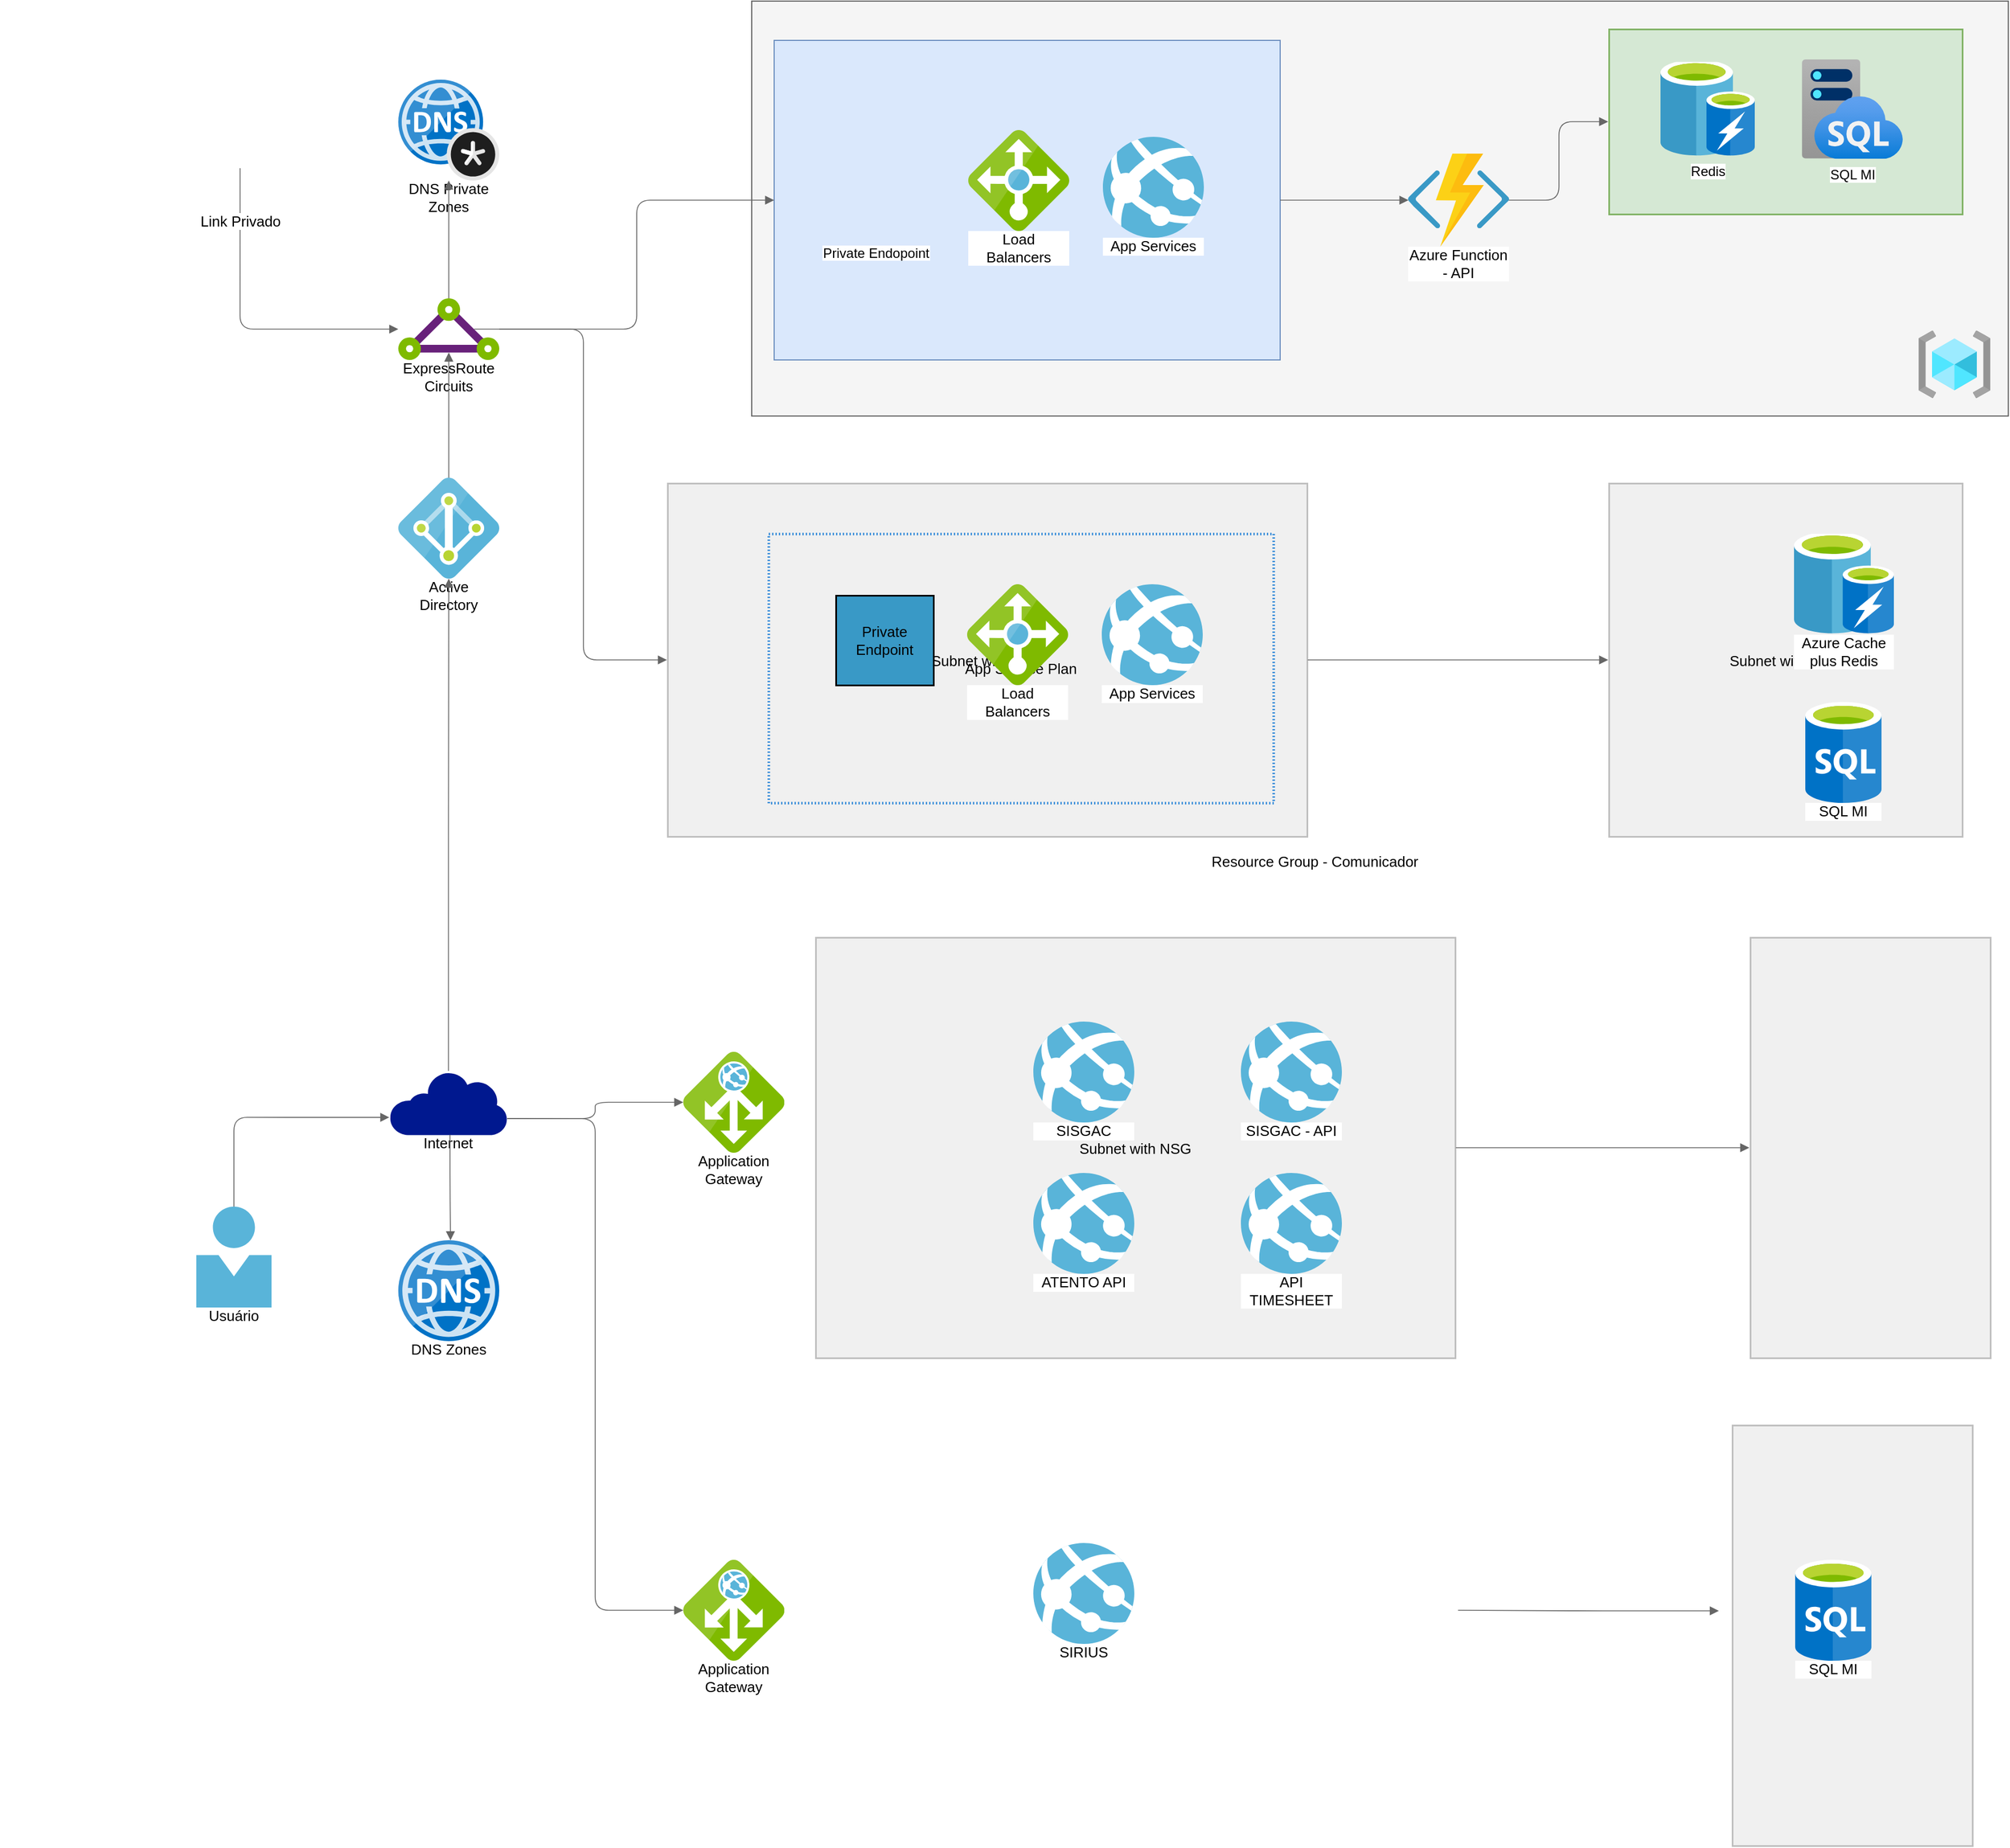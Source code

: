 <mxfile version="14.5.4" type="github">
  <diagram id="roDHXFFowf3PpoajVjik" name="Page-1">
    <mxGraphModel dx="2076" dy="1150" grid="1" gridSize="10" guides="1" tooltips="1" connect="1" arrows="1" fold="1" page="1" pageScale="1" pageWidth="827" pageHeight="1169" math="0" shadow="0">
      <root>
        <mxCell id="0" />
        <mxCell id="1" parent="0" />
        <mxCell id="PSHvP1Z2pyR7IWHXnIYe-69" value="" style="rounded=0;whiteSpace=wrap;html=1;fillColor=#f5f5f5;strokeColor=#666666;fontColor=#333333;" vertex="1" parent="1">
          <mxGeometry x="780" y="50" width="1120" height="370" as="geometry" />
        </mxCell>
        <mxCell id="PSHvP1Z2pyR7IWHXnIYe-67" value="" style="rounded=0;whiteSpace=wrap;html=1;fillColor=#dae8fc;strokeColor=#6c8ebf;" vertex="1" parent="1">
          <mxGeometry x="800" y="85" width="451" height="285" as="geometry" />
        </mxCell>
        <UserObject label="" lucidchartObjectId="5ESxPnWPKu9J" id="PSHvP1Z2pyR7IWHXnIYe-63">
          <mxCell style="html=1;overflow=block;blockSpacing=1;whiteSpace=wrap;whiteSpace=wrap;fontSize=13;spacing=0;strokeColor=#bfbfbf;strokeOpacity=100;fillOpacity=100;fillColor=#f0f0f0;strokeWidth=1.5;" vertex="1" parent="1">
            <mxGeometry x="1654" y="1320" width="214" height="375" as="geometry" />
          </mxCell>
        </UserObject>
        <UserObject label="ExpressRoute Circuits" lucidchartObjectId="rRRxShrjoOPZ" id="PSHvP1Z2pyR7IWHXnIYe-2">
          <mxCell style="html=1;overflow=block;blockSpacing=1;whiteSpace=wrap;aspect=fixed;html=1;points=[];align=center;verticalAlign=top;image;image=img/lib/mscae/Express_Route.svg;whiteSpace=wrap;fontSize=13;spacing=0;strokeOpacity=100;fillColor=#68217a;strokeWidth=1.5;" vertex="1" parent="1">
            <mxGeometry x="465" y="315" width="90" height="55" as="geometry" />
          </mxCell>
        </UserObject>
        <UserObject label="" lucidchartObjectId="uSRxXzz2~Y7R" id="PSHvP1Z2pyR7IWHXnIYe-3">
          <mxCell style="html=1;overflow=block;blockSpacing=1;whiteSpace=wrap;shape=image;whiteSpace=wrap;fontSize=13;spacing=3.8;strokeColor=none;strokeOpacity=100;strokeWidth=0;image=https://images.lucid.app/images/b8b497b7-2d40-4230-9ea2-1f322d1f7a69/content;imageAspect=0;" vertex="1" parent="1">
            <mxGeometry x="110" y="150" width="255" height="49" as="geometry" />
          </mxCell>
        </UserObject>
        <UserObject label="" lucidchartObjectId="FSRxvxp~Yti4" id="PSHvP1Z2pyR7IWHXnIYe-4">
          <mxCell style="html=1;jettySize=18;whiteSpace=wrap;fontSize=13;strokeColor=#666666;strokeOpacity=100;strokeWidth=0.8;rounded=1;arcSize=24;edgeStyle=orthogonalEdgeStyle;startArrow=none;;endArrow=block;endFill=1;;exitX=0.839;exitY=1;exitPerimeter=0;entryX=0;entryY=0.5;entryPerimeter=0;" edge="1" parent="1" source="PSHvP1Z2pyR7IWHXnIYe-3" target="PSHvP1Z2pyR7IWHXnIYe-2">
            <mxGeometry width="100" height="100" relative="1" as="geometry">
              <Array as="points" />
            </mxGeometry>
          </mxCell>
        </UserObject>
        <mxCell id="PSHvP1Z2pyR7IWHXnIYe-5" value="Link Privado" style="text;html=1;resizable=0;labelBackgroundColor=#ffffff;align=center;verticalAlign=middle;fontColor=#000000;;fontSize=13;" vertex="1" parent="PSHvP1Z2pyR7IWHXnIYe-4">
          <mxGeometry x="-0.147" relative="1" as="geometry">
            <mxPoint y="-75" as="offset" />
          </mxGeometry>
        </mxCell>
        <UserObject label="Active Directory" lucidchartObjectId="uTRxvJ6UNbEj" id="PSHvP1Z2pyR7IWHXnIYe-6">
          <mxCell style="html=1;overflow=block;blockSpacing=1;whiteSpace=wrap;aspect=fixed;html=1;points=[];align=center;verticalAlign=top;image;image=img/lib/mscae/Active_Directory.svg;whiteSpace=wrap;fontSize=13;spacing=0;strokeOpacity=100;fillColor=#59B4D9;strokeWidth=1.5;" vertex="1" parent="1">
            <mxGeometry x="465" y="475" width="90" height="90" as="geometry" />
          </mxCell>
        </UserObject>
        <UserObject label="" lucidchartObjectId="wTRxuXhBBJkC" id="PSHvP1Z2pyR7IWHXnIYe-7">
          <mxCell style="html=1;jettySize=18;whiteSpace=wrap;fontSize=13;strokeColor=#666666;strokeOpacity=100;strokeWidth=0.8;rounded=1;arcSize=24;edgeStyle=orthogonalEdgeStyle;startArrow=none;;endArrow=block;endFill=1;;exitX=0.5;exitY=0;exitPerimeter=0;entryX=0.5;entryY=0.879;entryPerimeter=0;" edge="1" parent="1" source="PSHvP1Z2pyR7IWHXnIYe-6" target="PSHvP1Z2pyR7IWHXnIYe-2">
            <mxGeometry width="100" height="100" relative="1" as="geometry">
              <Array as="points" />
            </mxGeometry>
          </mxCell>
        </UserObject>
        <UserObject label="DNS Private Zones" lucidchartObjectId="OURx175.Mmyq" id="PSHvP1Z2pyR7IWHXnIYe-8">
          <mxCell style="html=1;overflow=block;blockSpacing=1;whiteSpace=wrap;aspect=fixed;html=1;points=[];align=center;verticalAlign=top;image;image=img/lib/mscae/DNS_Private_Zones.svg;whiteSpace=wrap;fontSize=13;spacing=0;strokeOpacity=100;fillColor=#0072C6;strokeWidth=1.5;" vertex="1" parent="1">
            <mxGeometry x="465" y="120" width="90" height="90" as="geometry" />
          </mxCell>
        </UserObject>
        <UserObject label="" lucidchartObjectId="SURx1GZ31G83" id="PSHvP1Z2pyR7IWHXnIYe-9">
          <mxCell style="html=1;jettySize=18;whiteSpace=wrap;fontSize=13;strokeColor=#666666;strokeOpacity=100;strokeWidth=0.8;rounded=1;arcSize=24;edgeStyle=orthogonalEdgeStyle;startArrow=none;;endArrow=block;endFill=1;;exitX=0.5;exitY=0;exitPerimeter=0;entryX=0.5;entryY=1;entryPerimeter=0;" edge="1" parent="1" source="PSHvP1Z2pyR7IWHXnIYe-2" target="PSHvP1Z2pyR7IWHXnIYe-8">
            <mxGeometry width="100" height="100" relative="1" as="geometry">
              <Array as="points" />
            </mxGeometry>
          </mxCell>
        </UserObject>
        <UserObject label="" lucidchartObjectId="KmSxTmOkwXV." id="PSHvP1Z2pyR7IWHXnIYe-10">
          <mxCell style="html=1;jettySize=18;whiteSpace=wrap;fontSize=13;strokeColor=#666666;strokeOpacity=100;strokeWidth=0.8;rounded=1;arcSize=24;edgeStyle=orthogonalEdgeStyle;startArrow=none;;endArrow=block;endFill=1;;exitX=1;exitY=0.5;exitPerimeter=0;entryX=0;entryY=0.5;entryDx=0;entryDy=0;" edge="1" parent="1" source="PSHvP1Z2pyR7IWHXnIYe-2" target="PSHvP1Z2pyR7IWHXnIYe-67">
            <mxGeometry width="100" height="100" relative="1" as="geometry">
              <Array as="points" />
              <mxPoint x="705.43" y="232.5" as="targetPoint" />
            </mxGeometry>
          </mxCell>
        </UserObject>
        <UserObject label="Load Balancers" lucidchartObjectId=".3RxnH8H_HWi" id="PSHvP1Z2pyR7IWHXnIYe-14">
          <mxCell style="html=1;overflow=block;blockSpacing=1;whiteSpace=wrap;aspect=fixed;html=1;points=[];align=center;verticalAlign=top;image;image=img/lib/mscae/Load_Balancer_feature.svg;whiteSpace=wrap;fontSize=13;spacing=0;strokeOpacity=100;fillColor=#7FBA00;strokeWidth=1.5;" vertex="1" parent="1">
            <mxGeometry x="973" y="165" width="90" height="90" as="geometry" />
          </mxCell>
        </UserObject>
        <UserObject label="App Services" lucidchartObjectId="n4RxPMZDe.eA" id="PSHvP1Z2pyR7IWHXnIYe-15">
          <mxCell style="html=1;overflow=block;blockSpacing=1;whiteSpace=wrap;aspect=fixed;html=1;points=[];align=center;verticalAlign=top;image;image=img/lib/mscae/App_Services.svg;whiteSpace=wrap;fontSize=13;spacing=0;strokeOpacity=100;fillColor=#59b4d9;strokeWidth=1.5;" vertex="1" parent="1">
            <mxGeometry x="1093" y="171" width="90" height="90" as="geometry" />
          </mxCell>
        </UserObject>
        <UserObject label="" lucidchartObjectId="nzSx0cT5nNfU" id="PSHvP1Z2pyR7IWHXnIYe-16">
          <mxCell style="html=1;jettySize=18;whiteSpace=wrap;fontSize=13;strokeColor=#666666;strokeOpacity=100;strokeWidth=0.8;rounded=1;arcSize=24;edgeStyle=orthogonalEdgeStyle;startArrow=none;;endArrow=block;endFill=1;;exitX=0.996;exitY=0.5;exitPerimeter=0;entryX=-0.002;entryY=0.5;entryPerimeter=0;" edge="1" parent="1" source="PSHvP1Z2pyR7IWHXnIYe-23" target="PSHvP1Z2pyR7IWHXnIYe-20">
            <mxGeometry width="100" height="100" relative="1" as="geometry">
              <Array as="points" />
            </mxGeometry>
          </mxCell>
        </UserObject>
        <UserObject label="" lucidchartObjectId="1rSxI.pHsTpa" id="PSHvP1Z2pyR7IWHXnIYe-17">
          <mxCell style="html=1;jettySize=18;whiteSpace=wrap;fontSize=13;strokeColor=#666666;strokeOpacity=100;strokeWidth=0.8;rounded=1;arcSize=24;edgeStyle=orthogonalEdgeStyle;startArrow=none;;endArrow=block;endFill=1;;entryX=0.004;entryY=0.5;entryPerimeter=0;" edge="1" parent="1" source="PSHvP1Z2pyR7IWHXnIYe-67" target="PSHvP1Z2pyR7IWHXnIYe-23">
            <mxGeometry width="100" height="100" relative="1" as="geometry">
              <Array as="points" />
              <mxPoint x="1276.57" y="232.5" as="sourcePoint" />
            </mxGeometry>
          </mxCell>
        </UserObject>
        <mxCell id="PSHvP1Z2pyR7IWHXnIYe-19" value="" style="group;dropTarget=0;fillColor=#d5e8d4;strokeColor=#82b366;" vertex="1" parent="1">
          <mxGeometry x="1544" y="75" width="315" height="165" as="geometry" />
        </mxCell>
        <UserObject label="" lucidchartObjectId="-mSxpDrQZZVA" id="PSHvP1Z2pyR7IWHXnIYe-20">
          <mxCell style="html=1;overflow=block;blockSpacing=1;whiteSpace=wrap;whiteSpace=wrap;fontSize=13;spacing=0;strokeColor=#82b366;strokeOpacity=100;fillOpacity=100;fillColor=#d5e8d4;strokeWidth=1.5;" vertex="1" parent="PSHvP1Z2pyR7IWHXnIYe-19">
            <mxGeometry width="315" height="165" as="geometry" />
          </mxCell>
        </UserObject>
        <UserObject label="Azure Function - API" lucidchartObjectId="OASx7N48mzOu" id="PSHvP1Z2pyR7IWHXnIYe-23">
          <mxCell style="html=1;overflow=block;blockSpacing=1;whiteSpace=wrap;aspect=fixed;html=1;points=[];align=center;verticalAlign=top;image;image=img/lib/mscae/Functions.svg;whiteSpace=wrap;fontSize=13;spacing=0;strokeOpacity=100;fillColor=#FCD116;strokeWidth=1.5;" vertex="1" parent="1">
            <mxGeometry x="1365" y="186" width="90" height="83" as="geometry" />
          </mxCell>
        </UserObject>
        <mxCell id="PSHvP1Z2pyR7IWHXnIYe-24" value="" style="group;dropTarget=0;" vertex="1" parent="1">
          <mxGeometry x="1544" y="480" width="315" height="315" as="geometry" />
        </mxCell>
        <UserObject label="Subnet with NSG" lucidchartObjectId="jvSxIC9-SVpN" id="PSHvP1Z2pyR7IWHXnIYe-25">
          <mxCell style="html=1;overflow=block;blockSpacing=1;whiteSpace=wrap;whiteSpace=wrap;fontSize=13;spacing=0;strokeColor=#bfbfbf;strokeOpacity=100;fillOpacity=100;fillColor=#f0f0f0;strokeWidth=1.5;" vertex="1" parent="PSHvP1Z2pyR7IWHXnIYe-24">
            <mxGeometry width="315" height="315" as="geometry" />
          </mxCell>
        </UserObject>
        <UserObject label="Azure Cache plus Redis" lucidchartObjectId="jvSxRUPurYF0" id="PSHvP1Z2pyR7IWHXnIYe-26">
          <mxCell style="html=1;overflow=block;blockSpacing=1;whiteSpace=wrap;aspect=fixed;html=1;points=[];align=center;verticalAlign=top;image;image=img/lib/mscae/Cache_including_Redis.svg;whiteSpace=wrap;fontSize=13;spacing=0;strokeOpacity=100;fillColor=#59B4D9;strokeWidth=1.5;" vertex="1" parent="PSHvP1Z2pyR7IWHXnIYe-24">
            <mxGeometry x="165" y="45" width="89" height="90" as="geometry" />
          </mxCell>
        </UserObject>
        <UserObject label="SQL MI" lucidchartObjectId="jvSxSbiPXFbD" id="PSHvP1Z2pyR7IWHXnIYe-27">
          <mxCell style="html=1;overflow=block;blockSpacing=1;whiteSpace=wrap;aspect=fixed;html=1;points=[];align=center;verticalAlign=top;image;image=img/lib/mscae/SQL_Database_generic.svg;whiteSpace=wrap;fontSize=13;spacing=0;strokeOpacity=100;fillColor=#0072c6;strokeWidth=1.5;" vertex="1" parent="PSHvP1Z2pyR7IWHXnIYe-24">
            <mxGeometry x="175" y="195" width="68" height="90" as="geometry" />
          </mxCell>
        </UserObject>
        <UserObject label="" lucidchartObjectId="8CSxFCYjAXKv" id="PSHvP1Z2pyR7IWHXnIYe-28">
          <mxCell style="html=1;jettySize=18;whiteSpace=wrap;fontSize=13;strokeColor=#666666;strokeOpacity=100;strokeWidth=0.8;rounded=1;arcSize=24;edgeStyle=orthogonalEdgeStyle;startArrow=none;;endArrow=block;endFill=1;;exitX=0.751;exitY=0.5;exitPerimeter=0;entryX=-0.001;entryY=0.5;entryPerimeter=0;" edge="1" parent="1" source="PSHvP1Z2pyR7IWHXnIYe-2" target="PSHvP1Z2pyR7IWHXnIYe-30">
            <mxGeometry width="100" height="100" relative="1" as="geometry">
              <Array as="points" />
            </mxGeometry>
          </mxCell>
        </UserObject>
        <mxCell id="PSHvP1Z2pyR7IWHXnIYe-29" value="" style="group;dropTarget=0;" vertex="1" parent="1">
          <mxGeometry x="690" y="435" width="1184" height="375" as="geometry" />
        </mxCell>
        <UserObject label="Subnet with NSG" lucidchartObjectId="jvSxeYVNaN0L" id="PSHvP1Z2pyR7IWHXnIYe-30">
          <mxCell style="html=1;overflow=block;blockSpacing=1;whiteSpace=wrap;whiteSpace=wrap;fontSize=13;spacing=0;strokeColor=#bfbfbf;strokeOpacity=100;fillOpacity=100;fillColor=#f0f0f0;strokeWidth=1.5;" vertex="1" parent="PSHvP1Z2pyR7IWHXnIYe-29">
            <mxGeometry x="15" y="45" width="570" height="315" as="geometry" />
          </mxCell>
        </UserObject>
        <UserObject label="App Service Plan" lucidchartObjectId="jvSx-PciJXBp" id="PSHvP1Z2pyR7IWHXnIYe-31">
          <mxCell style="html=1;overflow=block;blockSpacing=1;whiteSpace=wrap;whiteSpace=wrap;fontSize=13;spacing=0;strokeColor=#0e76d4;strokeOpacity=100;fillOpacity=0;fillColor=#ffffff;dashed=1;fixDash=1;dashPattern=1 2;strokeWidth=2.3;" vertex="1" parent="PSHvP1Z2pyR7IWHXnIYe-29">
            <mxGeometry x="105" y="90" width="450" height="240" as="geometry" />
          </mxCell>
        </UserObject>
        <UserObject label="Private Endpoint" lucidchartObjectId="jvSxSs9~3GFz" id="PSHvP1Z2pyR7IWHXnIYe-32">
          <mxCell style="html=1;overflow=block;blockSpacing=1;whiteSpace=wrap;whiteSpace=wrap;fontSize=13;spacing=0;strokeOpacity=100;fillColor=#3999C6;strokeWidth=1.5;" vertex="1" parent="PSHvP1Z2pyR7IWHXnIYe-29">
            <mxGeometry x="165" y="145" width="87" height="80" as="geometry" />
          </mxCell>
        </UserObject>
        <UserObject label="Load Balancers" lucidchartObjectId="jvSxw3CmxX-l" id="PSHvP1Z2pyR7IWHXnIYe-33">
          <mxCell style="html=1;overflow=block;blockSpacing=1;whiteSpace=wrap;aspect=fixed;html=1;points=[];align=center;verticalAlign=top;image;image=img/lib/mscae/Load_Balancer_feature.svg;whiteSpace=wrap;fontSize=13;spacing=0;strokeOpacity=100;fillColor=#7FBA00;strokeWidth=1.5;" vertex="1" parent="PSHvP1Z2pyR7IWHXnIYe-29">
            <mxGeometry x="282" y="135" width="90" height="90" as="geometry" />
          </mxCell>
        </UserObject>
        <UserObject label="App Services" lucidchartObjectId="jvSxD59HVHOg" id="PSHvP1Z2pyR7IWHXnIYe-34">
          <mxCell style="html=1;overflow=block;blockSpacing=1;whiteSpace=wrap;aspect=fixed;html=1;points=[];align=center;verticalAlign=top;image;image=img/lib/mscae/App_Services.svg;whiteSpace=wrap;fontSize=13;spacing=0;strokeOpacity=100;fillColor=#59b4d9;strokeWidth=1.5;" vertex="1" parent="PSHvP1Z2pyR7IWHXnIYe-29">
            <mxGeometry x="402" y="135" width="90" height="90" as="geometry" />
          </mxCell>
        </UserObject>
        <UserObject label="Resource Group - Comunicador" lucidchartObjectId="jvSx5F_1.wQk" id="PSHvP1Z2pyR7IWHXnIYe-35">
          <mxCell style="html=1;overflow=block;blockSpacing=1;whiteSpace=wrap;aspect=fixed;html=1;points=[];align=center;verticalAlign=top;image;image=img/lib/mscae/ResourceGroup.svg;whiteSpace=wrap;fontSize=13;spacing=0;strokeColor=#0e76d4;strokeOpacity=100;fillOpacity=0;fillColor=#ffffff;dashed=1;fixDash=1;strokeWidth=1.5;" vertex="1" parent="PSHvP1Z2pyR7IWHXnIYe-29">
            <mxGeometry width="1184" height="375" as="geometry" />
          </mxCell>
        </UserObject>
        <UserObject label="Usuário" lucidchartObjectId="5QSxRVj2VYeq" id="PSHvP1Z2pyR7IWHXnIYe-37">
          <mxCell style="html=1;overflow=block;blockSpacing=1;whiteSpace=wrap;aspect=fixed;html=1;points=[];align=center;verticalAlign=top;image;image=img/lib/mscae/Person.svg;whiteSpace=wrap;fontSize=13;spacing=0;strokeOpacity=100;fillColor=#59b4d9;strokeWidth=1.5;" vertex="1" parent="1">
            <mxGeometry x="285" y="1125" width="67" height="90" as="geometry" />
          </mxCell>
        </UserObject>
        <UserObject label="DNS Zones" lucidchartObjectId="1SSxTwhLukIB" id="PSHvP1Z2pyR7IWHXnIYe-38">
          <mxCell style="html=1;overflow=block;blockSpacing=1;whiteSpace=wrap;aspect=fixed;html=1;points=[];align=center;verticalAlign=top;image;image=img/lib/mscae/DNS.svg;whiteSpace=wrap;fontSize=13;spacing=0;strokeOpacity=100;fillColor=#0072C6;strokeWidth=1.5;" vertex="1" parent="1">
            <mxGeometry x="465" y="1155" width="90" height="90" as="geometry" />
          </mxCell>
        </UserObject>
        <UserObject label="Internet" lucidchartObjectId="0TSxW7d3FtOt" id="PSHvP1Z2pyR7IWHXnIYe-39">
          <mxCell style="html=1;overflow=block;blockSpacing=1;whiteSpace=wrap;verticalLabelPosition=bottom;verticalAlign=top;strokeColor=none;shape=mxgraph.mscae.enterprise.internet;whiteSpace=wrap;fontSize=13;spacing=0;strokeOpacity=100;fillColor=#00188f;strokeWidth=1.5;" vertex="1" parent="1">
            <mxGeometry x="457" y="1004" width="105" height="57" as="geometry" />
          </mxCell>
        </UserObject>
        <UserObject label="" lucidchartObjectId="nUSxDgb3Xirq" id="PSHvP1Z2pyR7IWHXnIYe-40">
          <mxCell style="html=1;jettySize=18;whiteSpace=wrap;fontSize=13;strokeColor=#666666;strokeOpacity=100;strokeWidth=0.8;rounded=1;arcSize=24;edgeStyle=orthogonalEdgeStyle;startArrow=none;;endArrow=block;endFill=1;;exitX=0.515;exitY=1;exitPerimeter=0;entryX=0.517;entryY=0.001;entryPerimeter=0;" edge="1" parent="1" source="PSHvP1Z2pyR7IWHXnIYe-39" target="PSHvP1Z2pyR7IWHXnIYe-38">
            <mxGeometry width="100" height="100" relative="1" as="geometry">
              <Array as="points" />
            </mxGeometry>
          </mxCell>
        </UserObject>
        <UserObject label="" lucidchartObjectId="cVSxKNzc.nTo" id="PSHvP1Z2pyR7IWHXnIYe-41">
          <mxCell style="html=1;jettySize=18;whiteSpace=wrap;fontSize=13;strokeColor=#666666;strokeOpacity=100;strokeWidth=0.8;rounded=1;arcSize=24;edgeStyle=orthogonalEdgeStyle;startArrow=none;;endArrow=block;endFill=1;;exitX=0.5;exitY=0;exitPerimeter=0;entryX=0;entryY=0.727;entryPerimeter=0;" edge="1" parent="1" source="PSHvP1Z2pyR7IWHXnIYe-37" target="PSHvP1Z2pyR7IWHXnIYe-39">
            <mxGeometry width="100" height="100" relative="1" as="geometry">
              <Array as="points" />
            </mxGeometry>
          </mxCell>
        </UserObject>
        <UserObject label="" lucidchartObjectId="qYSxkt_Lx7AG" id="PSHvP1Z2pyR7IWHXnIYe-42">
          <mxCell style="html=1;jettySize=18;whiteSpace=wrap;fontSize=13;strokeColor=#666666;strokeOpacity=100;strokeWidth=0.8;rounded=1;arcSize=24;edgeStyle=orthogonalEdgeStyle;startArrow=none;;endArrow=block;endFill=1;;exitX=0.502;exitY=0;exitPerimeter=0;entryX=0.5;entryY=1;entryPerimeter=0;" edge="1" parent="1" source="PSHvP1Z2pyR7IWHXnIYe-39" target="PSHvP1Z2pyR7IWHXnIYe-6">
            <mxGeometry width="100" height="100" relative="1" as="geometry">
              <Array as="points" />
            </mxGeometry>
          </mxCell>
        </UserObject>
        <UserObject label="Subnet with NSG" lucidchartObjectId="5ESxugn7kpLF" id="PSHvP1Z2pyR7IWHXnIYe-43">
          <mxCell style="html=1;overflow=block;blockSpacing=1;whiteSpace=wrap;whiteSpace=wrap;fontSize=13;spacing=0;strokeColor=#bfbfbf;strokeOpacity=100;fillOpacity=100;fillColor=#f0f0f0;strokeWidth=1.5;" vertex="1" parent="1">
            <mxGeometry x="837" y="885" width="570" height="375" as="geometry" />
          </mxCell>
        </UserObject>
        <UserObject label="SISGAC" lucidchartObjectId="5ESxbEhlhgaZ" id="PSHvP1Z2pyR7IWHXnIYe-44">
          <mxCell style="html=1;overflow=block;blockSpacing=1;whiteSpace=wrap;aspect=fixed;html=1;points=[];align=center;verticalAlign=top;image;image=img/lib/mscae/App_Services.svg;whiteSpace=wrap;fontSize=13;spacing=0;strokeOpacity=100;fillColor=#59b4d9;strokeWidth=1.5;" vertex="1" parent="1">
            <mxGeometry x="1031" y="960" width="90" height="90" as="geometry" />
          </mxCell>
        </UserObject>
        <UserObject label="" lucidchartObjectId="5ESxWSzBFDMX" id="PSHvP1Z2pyR7IWHXnIYe-45">
          <mxCell style="html=1;jettySize=18;whiteSpace=wrap;fontSize=13;strokeColor=#666666;strokeOpacity=100;strokeWidth=0.8;rounded=1;arcSize=24;edgeStyle=orthogonalEdgeStyle;startArrow=none;;endArrow=block;endFill=1;;exitX=1.001;exitY=0.5;exitPerimeter=0;entryX=-0.004;entryY=0.5;entryPerimeter=0;" edge="1" parent="1" source="PSHvP1Z2pyR7IWHXnIYe-43" target="PSHvP1Z2pyR7IWHXnIYe-51">
            <mxGeometry width="100" height="100" relative="1" as="geometry">
              <Array as="points" />
            </mxGeometry>
          </mxCell>
        </UserObject>
        <UserObject label="Application Gateway" lucidchartObjectId="3JSx4wRks.y-" id="PSHvP1Z2pyR7IWHXnIYe-47">
          <mxCell style="html=1;overflow=block;blockSpacing=1;whiteSpace=wrap;aspect=fixed;html=1;points=[];align=center;verticalAlign=top;image;image=img/lib/mscae/Application_Gateway.svg;whiteSpace=wrap;fontSize=13;spacing=0;strokeOpacity=100;fillColor=#7FBA00;strokeWidth=1.5;" vertex="1" parent="1">
            <mxGeometry x="719" y="987" width="90" height="90" as="geometry" />
          </mxCell>
        </UserObject>
        <UserObject label="SISGAC - API" lucidchartObjectId="qKSxaKUgcn4g" id="PSHvP1Z2pyR7IWHXnIYe-48">
          <mxCell style="html=1;overflow=block;blockSpacing=1;whiteSpace=wrap;aspect=fixed;html=1;points=[];align=center;verticalAlign=top;image;image=img/lib/mscae/App_Services.svg;whiteSpace=wrap;fontSize=13;spacing=0;strokeOpacity=100;fillColor=#59b4d9;strokeWidth=1.5;" vertex="1" parent="1">
            <mxGeometry x="1216" y="960" width="90" height="90" as="geometry" />
          </mxCell>
        </UserObject>
        <UserObject label="ATENTO API" lucidchartObjectId="XKSxYv31ki9a" id="PSHvP1Z2pyR7IWHXnIYe-49">
          <mxCell style="html=1;overflow=block;blockSpacing=1;whiteSpace=wrap;aspect=fixed;html=1;points=[];align=center;verticalAlign=top;image;image=img/lib/mscae/App_Services.svg;whiteSpace=wrap;fontSize=13;spacing=0;strokeOpacity=100;fillColor=#59b4d9;strokeWidth=1.5;" vertex="1" parent="1">
            <mxGeometry x="1031" y="1095" width="90" height="90" as="geometry" />
          </mxCell>
        </UserObject>
        <UserObject label="API TIMESHEET" lucidchartObjectId="-KSxWp1efTdw" id="PSHvP1Z2pyR7IWHXnIYe-50">
          <mxCell style="html=1;overflow=block;blockSpacing=1;whiteSpace=wrap;aspect=fixed;html=1;points=[];align=center;verticalAlign=top;image;image=img/lib/mscae/App_Services.svg;whiteSpace=wrap;fontSize=13;spacing=0;strokeOpacity=100;fillColor=#59b4d9;strokeWidth=1.5;" vertex="1" parent="1">
            <mxGeometry x="1216" y="1095" width="90" height="90" as="geometry" />
          </mxCell>
        </UserObject>
        <UserObject label="" lucidchartObjectId="5ESxPnWPKu9J" id="PSHvP1Z2pyR7IWHXnIYe-51">
          <mxCell style="html=1;overflow=block;blockSpacing=1;whiteSpace=wrap;whiteSpace=wrap;fontSize=13;spacing=0;strokeColor=#bfbfbf;strokeOpacity=100;fillOpacity=100;fillColor=#f0f0f0;strokeWidth=1.5;" vertex="1" parent="1">
            <mxGeometry x="1670" y="885" width="214" height="375" as="geometry" />
          </mxCell>
        </UserObject>
        <UserObject label="" lucidchartObjectId="BVSxSSf9uauC" id="PSHvP1Z2pyR7IWHXnIYe-52">
          <mxCell style="html=1;jettySize=18;whiteSpace=wrap;fontSize=13;strokeColor=#666666;strokeOpacity=100;strokeWidth=0.8;rounded=1;arcSize=24;edgeStyle=orthogonalEdgeStyle;startArrow=none;;endArrow=block;endFill=1;;exitX=1;exitY=0.747;exitPerimeter=0;entryX=0;entryY=0.5;entryPerimeter=0;" edge="1" parent="1" source="PSHvP1Z2pyR7IWHXnIYe-39" target="PSHvP1Z2pyR7IWHXnIYe-47">
            <mxGeometry width="100" height="100" relative="1" as="geometry">
              <Array as="points" />
            </mxGeometry>
          </mxCell>
        </UserObject>
        <UserObject label="Application Gateway" lucidchartObjectId="H_SxiCWNOOvS" id="PSHvP1Z2pyR7IWHXnIYe-55">
          <mxCell style="html=1;overflow=block;blockSpacing=1;whiteSpace=wrap;aspect=fixed;html=1;points=[];align=center;verticalAlign=top;image;image=img/lib/mscae/Application_Gateway.svg;whiteSpace=wrap;fontSize=13;spacing=0;strokeOpacity=100;fillColor=#7FBA00;strokeWidth=1.5;" vertex="1" parent="1">
            <mxGeometry x="719" y="1440" width="90" height="90" as="geometry" />
          </mxCell>
        </UserObject>
        <UserObject label="" lucidchartObjectId="V_SxIAjsf57j" id="PSHvP1Z2pyR7IWHXnIYe-56">
          <mxCell style="html=1;jettySize=18;whiteSpace=wrap;fontSize=13;strokeColor=#666666;strokeOpacity=100;strokeWidth=0.8;rounded=1;arcSize=24;edgeStyle=orthogonalEdgeStyle;startArrow=none;;endArrow=block;endFill=1;;exitX=1;exitY=0.747;exitPerimeter=0;entryX=0;entryY=0.5;entryPerimeter=0;" edge="1" parent="1" source="PSHvP1Z2pyR7IWHXnIYe-39" target="PSHvP1Z2pyR7IWHXnIYe-55">
            <mxGeometry width="100" height="100" relative="1" as="geometry">
              <Array as="points" />
            </mxGeometry>
          </mxCell>
        </UserObject>
        <UserObject label="SIRIUS" lucidchartObjectId="9_SxEjn7s3GY" id="PSHvP1Z2pyR7IWHXnIYe-58">
          <mxCell style="html=1;overflow=block;blockSpacing=1;whiteSpace=wrap;aspect=fixed;html=1;points=[];align=center;verticalAlign=top;image;image=img/lib/mscae/App_Services.svg;whiteSpace=wrap;fontSize=13;spacing=0;strokeOpacity=100;fillColor=#59b4d9;strokeWidth=1.5;" vertex="1" parent="1">
            <mxGeometry x="1031" y="1425" width="90" height="90" as="geometry" />
          </mxCell>
        </UserObject>
        <UserObject label="" lucidchartObjectId="G.SxyIQpZtIC" id="PSHvP1Z2pyR7IWHXnIYe-60">
          <mxCell style="html=1;jettySize=18;whiteSpace=wrap;fontSize=13;strokeColor=#666666;strokeOpacity=100;strokeWidth=0.8;rounded=1;arcSize=24;edgeStyle=orthogonalEdgeStyle;startArrow=none;;endArrow=block;endFill=1;;exitX=1.001;exitY=0.5;exitPerimeter=0;entryX=0;entryY=0.5;entryPerimeter=0;" edge="1" parent="1">
            <mxGeometry width="100" height="100" relative="1" as="geometry">
              <Array as="points" />
              <mxPoint x="1409.57" y="1485" as="sourcePoint" />
              <mxPoint x="1642" y="1485.5" as="targetPoint" />
            </mxGeometry>
          </mxCell>
        </UserObject>
        <UserObject label="SQL MI" lucidchartObjectId="5ESx2OrYEkUf" id="PSHvP1Z2pyR7IWHXnIYe-61">
          <mxCell style="html=1;overflow=block;blockSpacing=1;whiteSpace=wrap;aspect=fixed;html=1;points=[];align=center;verticalAlign=top;image;image=img/lib/mscae/SQL_Database_generic.svg;whiteSpace=wrap;fontSize=13;spacing=0;strokeOpacity=100;fillColor=#0072c6;strokeWidth=1.5;" vertex="1" parent="1">
            <mxGeometry x="1710" y="1440" width="68" height="90" as="geometry" />
          </mxCell>
        </UserObject>
        <UserObject label="" lucidchartObjectId="jvSxxk7Qoae8" id="PSHvP1Z2pyR7IWHXnIYe-36">
          <mxCell style="html=1;jettySize=18;whiteSpace=wrap;fontSize=13;strokeColor=#666666;strokeOpacity=100;strokeWidth=0.8;rounded=1;arcSize=24;edgeStyle=orthogonalEdgeStyle;startArrow=none;;endArrow=block;endFill=1;;exitX=1.001;exitY=0.5;exitPerimeter=0;entryX=-0.002;entryY=0.5;entryPerimeter=0;" edge="1" parent="1" source="PSHvP1Z2pyR7IWHXnIYe-30" target="PSHvP1Z2pyR7IWHXnIYe-25">
            <mxGeometry width="100" height="100" relative="1" as="geometry">
              <Array as="points" />
            </mxGeometry>
          </mxCell>
        </UserObject>
        <mxCell id="PSHvP1Z2pyR7IWHXnIYe-65" value="" style="aspect=fixed;html=1;points=[];align=center;image;fontSize=12;image=img/lib/azure2/general/Resource_Groups.svg;" vertex="1" parent="1">
          <mxGeometry x="1820" y="343.76" width="64" height="60.24" as="geometry" />
        </mxCell>
        <mxCell id="PSHvP1Z2pyR7IWHXnIYe-66" value="Private Endopoint" style="shape=image;verticalLabelPosition=bottom;labelBackgroundColor=#ffffff;verticalAlign=top;aspect=fixed;imageAspect=0;image=https://user-images.githubusercontent.com/37974296/113137352-59e74380-921c-11eb-97e4-bcaf90528ae7.png;" vertex="1" parent="1">
          <mxGeometry x="840" y="159" width="102" height="102" as="geometry" />
        </mxCell>
        <mxCell id="PSHvP1Z2pyR7IWHXnIYe-72" value="Redis" style="aspect=fixed;html=1;points=[];align=center;image;fontSize=12;image=img/lib/mscae/Cache_including_Redis.svg;" vertex="1" parent="1">
          <mxGeometry x="1590" y="104.31" width="84" height="84" as="geometry" />
        </mxCell>
        <mxCell id="PSHvP1Z2pyR7IWHXnIYe-73" value="SQL MI" style="aspect=fixed;html=1;points=[];align=center;image;fontSize=12;image=img/lib/azure2/databases/SQL_Managed_Instance.svg;" vertex="1" parent="1">
          <mxGeometry x="1716" y="102" width="90" height="88.62" as="geometry" />
        </mxCell>
      </root>
    </mxGraphModel>
  </diagram>
</mxfile>
